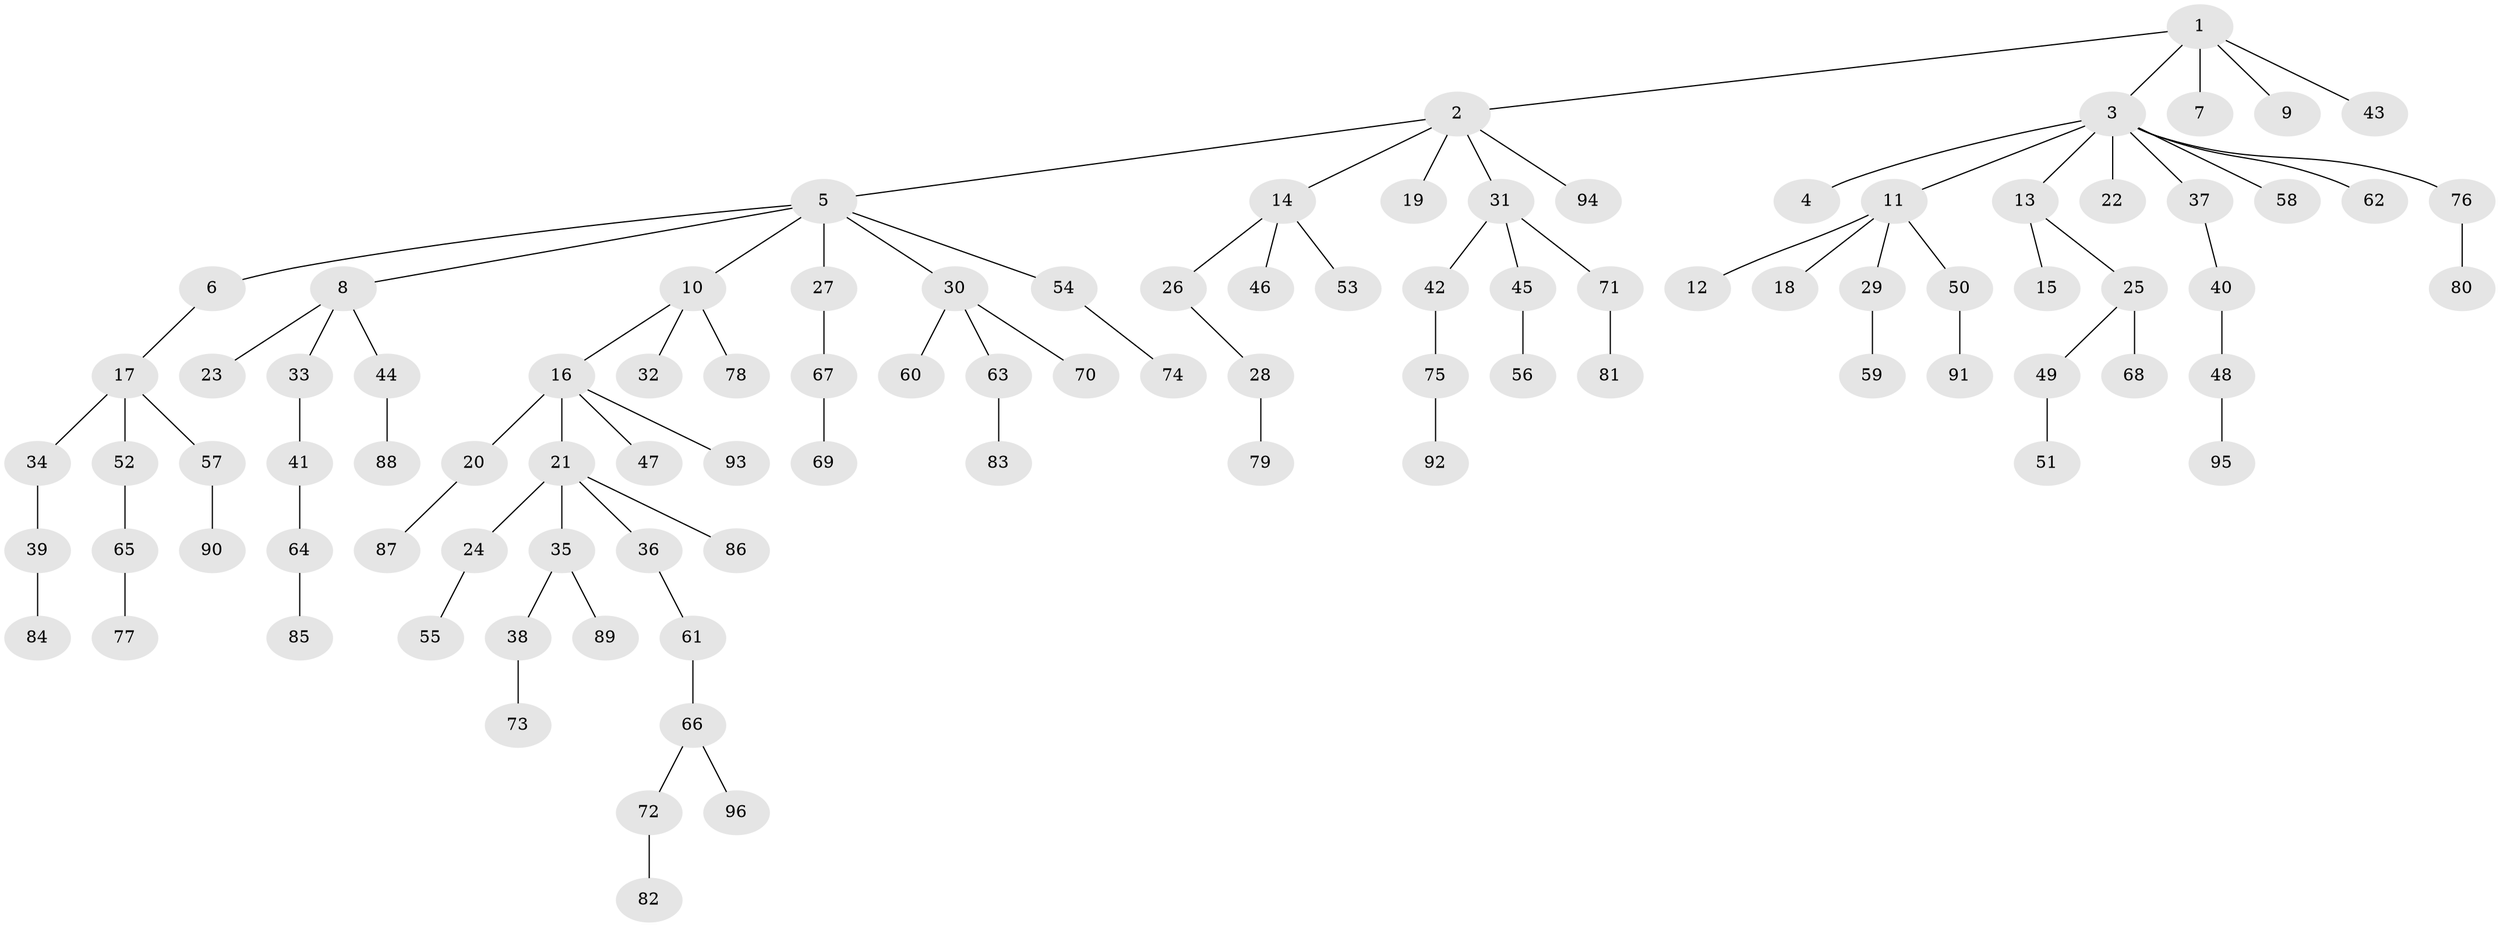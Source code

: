 // Generated by graph-tools (version 1.1) at 2025/26/03/09/25 03:26:27]
// undirected, 96 vertices, 95 edges
graph export_dot {
graph [start="1"]
  node [color=gray90,style=filled];
  1;
  2;
  3;
  4;
  5;
  6;
  7;
  8;
  9;
  10;
  11;
  12;
  13;
  14;
  15;
  16;
  17;
  18;
  19;
  20;
  21;
  22;
  23;
  24;
  25;
  26;
  27;
  28;
  29;
  30;
  31;
  32;
  33;
  34;
  35;
  36;
  37;
  38;
  39;
  40;
  41;
  42;
  43;
  44;
  45;
  46;
  47;
  48;
  49;
  50;
  51;
  52;
  53;
  54;
  55;
  56;
  57;
  58;
  59;
  60;
  61;
  62;
  63;
  64;
  65;
  66;
  67;
  68;
  69;
  70;
  71;
  72;
  73;
  74;
  75;
  76;
  77;
  78;
  79;
  80;
  81;
  82;
  83;
  84;
  85;
  86;
  87;
  88;
  89;
  90;
  91;
  92;
  93;
  94;
  95;
  96;
  1 -- 2;
  1 -- 3;
  1 -- 7;
  1 -- 9;
  1 -- 43;
  2 -- 5;
  2 -- 14;
  2 -- 19;
  2 -- 31;
  2 -- 94;
  3 -- 4;
  3 -- 11;
  3 -- 13;
  3 -- 22;
  3 -- 37;
  3 -- 58;
  3 -- 62;
  3 -- 76;
  5 -- 6;
  5 -- 8;
  5 -- 10;
  5 -- 27;
  5 -- 30;
  5 -- 54;
  6 -- 17;
  8 -- 23;
  8 -- 33;
  8 -- 44;
  10 -- 16;
  10 -- 32;
  10 -- 78;
  11 -- 12;
  11 -- 18;
  11 -- 29;
  11 -- 50;
  13 -- 15;
  13 -- 25;
  14 -- 26;
  14 -- 46;
  14 -- 53;
  16 -- 20;
  16 -- 21;
  16 -- 47;
  16 -- 93;
  17 -- 34;
  17 -- 52;
  17 -- 57;
  20 -- 87;
  21 -- 24;
  21 -- 35;
  21 -- 36;
  21 -- 86;
  24 -- 55;
  25 -- 49;
  25 -- 68;
  26 -- 28;
  27 -- 67;
  28 -- 79;
  29 -- 59;
  30 -- 60;
  30 -- 63;
  30 -- 70;
  31 -- 42;
  31 -- 45;
  31 -- 71;
  33 -- 41;
  34 -- 39;
  35 -- 38;
  35 -- 89;
  36 -- 61;
  37 -- 40;
  38 -- 73;
  39 -- 84;
  40 -- 48;
  41 -- 64;
  42 -- 75;
  44 -- 88;
  45 -- 56;
  48 -- 95;
  49 -- 51;
  50 -- 91;
  52 -- 65;
  54 -- 74;
  57 -- 90;
  61 -- 66;
  63 -- 83;
  64 -- 85;
  65 -- 77;
  66 -- 72;
  66 -- 96;
  67 -- 69;
  71 -- 81;
  72 -- 82;
  75 -- 92;
  76 -- 80;
}
